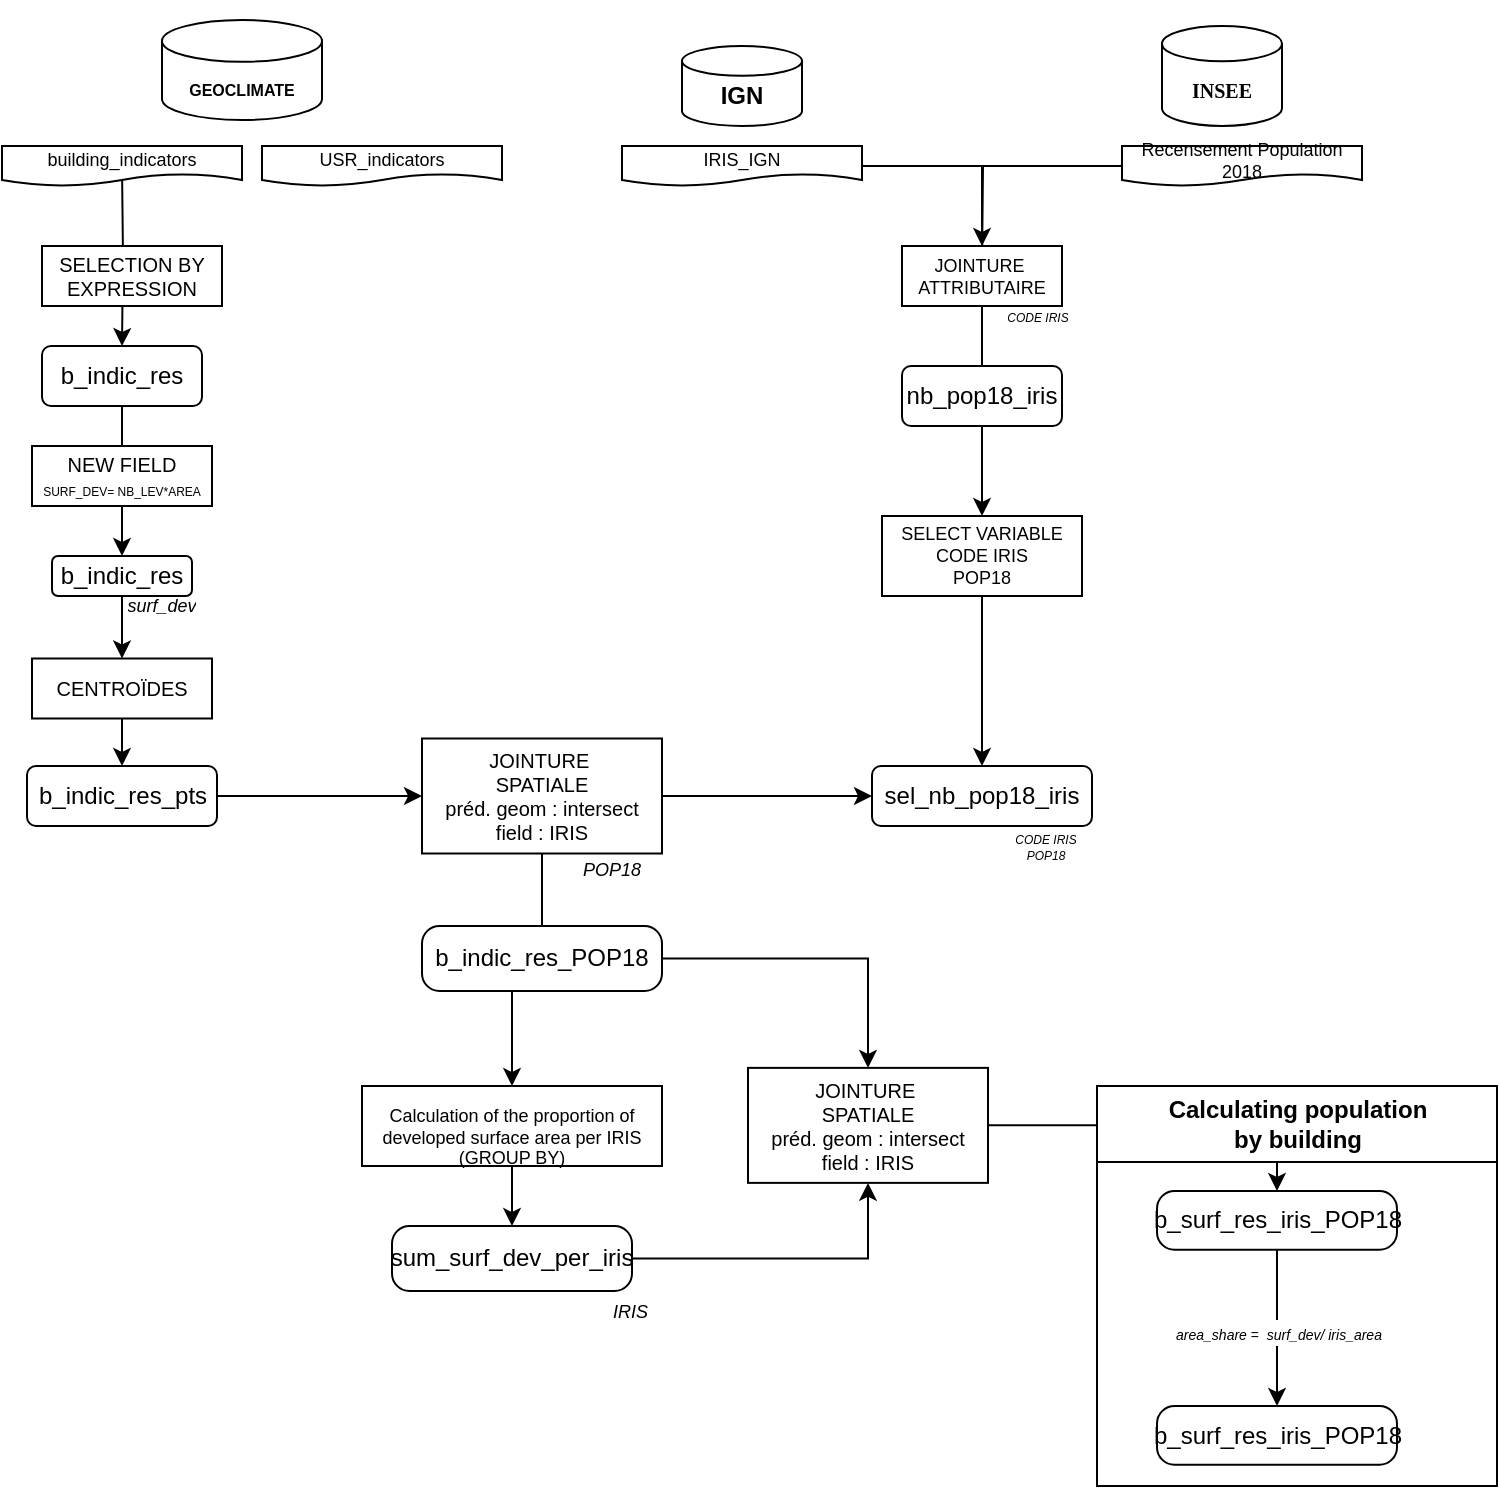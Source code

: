 <mxfile version="22.0.2" type="github">
  <diagram name="Page-1" id="6Q_v11MVusOI8KEGUY-y">
    <mxGraphModel dx="350" dy="218" grid="1" gridSize="10" guides="1" tooltips="1" connect="1" arrows="1" fold="1" page="1" pageScale="1" pageWidth="827" pageHeight="1169" math="0" shadow="0">
      <root>
        <mxCell id="0" />
        <mxCell id="1" parent="0" />
        <mxCell id="G6dlxn9vaW5dpZN2eIB4-5" value="" style="shape=cylinder3;whiteSpace=wrap;html=1;boundedLbl=1;backgroundOutline=1;size=8.828;" parent="1" vertex="1">
          <mxGeometry x="590" y="20" width="60" height="50" as="geometry" />
        </mxCell>
        <mxCell id="Mw2ju2tNek2klTTq5CAW-1" value="&lt;h2 style=&quot;font-size: 10px;&quot;&gt;INSEE&lt;/h2&gt;" style="text;strokeColor=none;align=center;fillColor=none;html=1;verticalAlign=middle;whiteSpace=wrap;rounded=0;fontFamily=Verdana;fontSize=10;fontStyle=1" parent="1" vertex="1">
          <mxGeometry x="590" y="37" width="60" height="30" as="geometry" />
        </mxCell>
        <mxCell id="Mw2ju2tNek2klTTq5CAW-10" value="USR_indicators" style="shape=document;whiteSpace=wrap;html=1;boundedLbl=1;fontSize=9;" parent="1" vertex="1">
          <mxGeometry x="140" y="80" width="120" height="20" as="geometry" />
        </mxCell>
        <mxCell id="Mw2ju2tNek2klTTq5CAW-34" value="" style="edgeStyle=orthogonalEdgeStyle;rounded=0;orthogonalLoop=1;jettySize=auto;html=1;" parent="1" target="Mw2ju2tNek2klTTq5CAW-18" edge="1">
          <mxGeometry relative="1" as="geometry">
            <mxPoint x="70" y="90" as="sourcePoint" />
          </mxGeometry>
        </mxCell>
        <mxCell id="Mw2ju2tNek2klTTq5CAW-12" value="building_indicators" style="shape=document;whiteSpace=wrap;html=1;boundedLbl=1;fontSize=9;" parent="1" vertex="1">
          <mxGeometry x="10" y="80" width="120" height="20" as="geometry" />
        </mxCell>
        <mxCell id="Mw2ju2tNek2klTTq5CAW-15" value="" style="group" parent="1" vertex="1" connectable="0">
          <mxGeometry x="50" y="7" width="120" height="60" as="geometry" />
        </mxCell>
        <object label="" placeholders="1" id="G6dlxn9vaW5dpZN2eIB4-1">
          <mxCell style="shape=cylinder3;whiteSpace=wrap;html=1;boundedLbl=1;backgroundOutline=1;size=10.448;fontFamily=Garamond;" parent="Mw2ju2tNek2klTTq5CAW-15" vertex="1">
            <mxGeometry x="40" y="10" width="80" height="50" as="geometry" />
          </mxCell>
        </object>
        <mxCell id="Mw2ju2tNek2klTTq5CAW-2" value="GEOCLIMATE" style="text;strokeColor=none;align=center;fillColor=none;html=1;verticalAlign=middle;whiteSpace=wrap;rounded=0;fontSize=8;fontStyle=1" parent="Mw2ju2tNek2klTTq5CAW-15" vertex="1">
          <mxGeometry x="50" y="30" width="60" height="30" as="geometry" />
        </mxCell>
        <mxCell id="Mw2ju2tNek2klTTq5CAW-72" value="" style="edgeStyle=orthogonalEdgeStyle;rounded=0;orthogonalLoop=1;jettySize=auto;html=1;" parent="1" source="Mw2ju2tNek2klTTq5CAW-17" target="Mw2ju2tNek2klTTq5CAW-43" edge="1">
          <mxGeometry relative="1" as="geometry" />
        </mxCell>
        <mxCell id="Mw2ju2tNek2klTTq5CAW-17" value="CENTROÏDES" style="rounded=0;whiteSpace=wrap;html=1;fontSize=10;" parent="1" vertex="1">
          <mxGeometry x="25" y="336.25" width="90" height="30" as="geometry" />
        </mxCell>
        <mxCell id="Mw2ju2tNek2klTTq5CAW-50" value="" style="edgeStyle=orthogonalEdgeStyle;rounded=0;orthogonalLoop=1;jettySize=auto;html=1;entryX=0.5;entryY=0;entryDx=0;entryDy=0;" parent="1" source="Mw2ju2tNek2klTTq5CAW-18" target="Mw2ju2tNek2klTTq5CAW-20" edge="1">
          <mxGeometry relative="1" as="geometry">
            <mxPoint x="130" y="270" as="targetPoint" />
          </mxGeometry>
        </mxCell>
        <mxCell id="Mw2ju2tNek2klTTq5CAW-18" value="b_indic_res" style="rounded=1;whiteSpace=wrap;html=1;" parent="1" vertex="1">
          <mxGeometry x="30" y="180" width="80" height="30" as="geometry" />
        </mxCell>
        <mxCell id="Mw2ju2tNek2klTTq5CAW-19" value="&lt;div style=&quot;font-size: 10px;&quot;&gt;NEW FIELD&lt;/div&gt;&lt;div style=&quot;font-size: 10px;&quot;&gt;&lt;font style=&quot;font-size: 6px;&quot;&gt;SURF_DEV= NB_LEV*AREA&lt;/font&gt;&lt;br style=&quot;font-size: 10px;&quot;&gt;&lt;/div&gt;" style="rounded=0;whiteSpace=wrap;html=1;fontSize=10;" parent="1" vertex="1">
          <mxGeometry x="25" y="230" width="90" height="30" as="geometry" />
        </mxCell>
        <mxCell id="Mw2ju2tNek2klTTq5CAW-71" value="" style="edgeStyle=orthogonalEdgeStyle;rounded=0;orthogonalLoop=1;jettySize=auto;html=1;" parent="1" source="Mw2ju2tNek2klTTq5CAW-20" target="Mw2ju2tNek2klTTq5CAW-17" edge="1">
          <mxGeometry relative="1" as="geometry" />
        </mxCell>
        <mxCell id="Mw2ju2tNek2klTTq5CAW-20" value="b_indic_res " style="rounded=1;whiteSpace=wrap;html=1;" parent="1" vertex="1">
          <mxGeometry x="35" y="285" width="70" height="20" as="geometry" />
        </mxCell>
        <mxCell id="G6dlxn9vaW5dpZN2eIB4-4" value="" style="shape=cylinder3;whiteSpace=wrap;html=1;boundedLbl=1;backgroundOutline=1;size=7.448;" parent="1" vertex="1">
          <mxGeometry x="350" y="30" width="60" height="40" as="geometry" />
        </mxCell>
        <mxCell id="Mw2ju2tNek2klTTq5CAW-3" value="IGN" style="text;strokeColor=none;align=center;fillColor=none;html=1;verticalAlign=middle;whiteSpace=wrap;rounded=0;fontStyle=1" parent="1" vertex="1">
          <mxGeometry x="350" y="40" width="60" height="30" as="geometry" />
        </mxCell>
        <mxCell id="Mw2ju2tNek2klTTq5CAW-76" style="edgeStyle=orthogonalEdgeStyle;rounded=0;orthogonalLoop=1;jettySize=auto;html=1;" parent="1" source="Mw2ju2tNek2klTTq5CAW-21" target="Mw2ju2tNek2klTTq5CAW-23" edge="1">
          <mxGeometry relative="1" as="geometry" />
        </mxCell>
        <mxCell id="Mw2ju2tNek2klTTq5CAW-21" value="IRIS_IGN" style="shape=document;whiteSpace=wrap;html=1;boundedLbl=1;fontSize=9;" parent="1" vertex="1">
          <mxGeometry x="320" y="80" width="120" height="20" as="geometry" />
        </mxCell>
        <mxCell id="Mw2ju2tNek2klTTq5CAW-77" style="edgeStyle=orthogonalEdgeStyle;rounded=0;orthogonalLoop=1;jettySize=auto;html=1;" parent="1" source="Mw2ju2tNek2klTTq5CAW-22" edge="1">
          <mxGeometry relative="1" as="geometry">
            <mxPoint x="500" y="140" as="targetPoint" />
          </mxGeometry>
        </mxCell>
        <mxCell id="Mw2ju2tNek2klTTq5CAW-22" value="Recensement Population 2018" style="shape=document;whiteSpace=wrap;html=1;boundedLbl=1;fontSize=9;" parent="1" vertex="1">
          <mxGeometry x="570" y="80" width="120" height="20" as="geometry" />
        </mxCell>
        <mxCell id="Mw2ju2tNek2klTTq5CAW-105" value="" style="edgeStyle=orthogonalEdgeStyle;rounded=0;orthogonalLoop=1;jettySize=auto;html=1;" parent="1" source="Mw2ju2tNek2klTTq5CAW-23" target="Mw2ju2tNek2klTTq5CAW-104" edge="1">
          <mxGeometry relative="1" as="geometry" />
        </mxCell>
        <mxCell id="Mw2ju2tNek2klTTq5CAW-23" value="&lt;div&gt;JOINTURE&amp;nbsp;&lt;/div&gt;&lt;div&gt;ATTRIBUTAIRE&lt;/div&gt;" style="rounded=0;whiteSpace=wrap;html=1;fontSize=9;" parent="1" vertex="1">
          <mxGeometry x="460" y="130" width="80" height="30" as="geometry" />
        </mxCell>
        <mxCell id="Mw2ju2tNek2klTTq5CAW-25" value="nb_pop18_iris" style="rounded=1;whiteSpace=wrap;html=1;" parent="1" vertex="1">
          <mxGeometry x="460" y="190" width="80" height="30" as="geometry" />
        </mxCell>
        <mxCell id="Mw2ju2tNek2klTTq5CAW-37" value="SELECTION BY EXPRESSION" style="rounded=0;whiteSpace=wrap;html=1;fontSize=10;" parent="1" vertex="1">
          <mxGeometry x="30" y="130" width="90" height="30" as="geometry" />
        </mxCell>
        <mxCell id="Mw2ju2tNek2klTTq5CAW-107" value="" style="edgeStyle=orthogonalEdgeStyle;rounded=0;orthogonalLoop=1;jettySize=auto;html=1;" parent="1" source="Mw2ju2tNek2klTTq5CAW-43" target="Mw2ju2tNek2klTTq5CAW-60" edge="1">
          <mxGeometry relative="1" as="geometry" />
        </mxCell>
        <mxCell id="Mw2ju2tNek2klTTq5CAW-43" value="b_indic_res_pts" style="rounded=1;whiteSpace=wrap;html=1;" parent="1" vertex="1">
          <mxGeometry x="22.5" y="390" width="95" height="30" as="geometry" />
        </mxCell>
        <mxCell id="Mw2ju2tNek2klTTq5CAW-109" value="" style="edgeStyle=orthogonalEdgeStyle;rounded=0;orthogonalLoop=1;jettySize=auto;html=1;" parent="1" source="Mw2ju2tNek2klTTq5CAW-60" target="Mw2ju2tNek2klTTq5CAW-80" edge="1">
          <mxGeometry relative="1" as="geometry" />
        </mxCell>
        <mxCell id="Mw2ju2tNek2klTTq5CAW-60" value="&lt;div style=&quot;font-size: 10px;&quot;&gt;JOINTURE&amp;nbsp;&lt;/div&gt;&lt;div style=&quot;font-size: 10px;&quot;&gt;SPATIALE&lt;/div&gt;&lt;div style=&quot;font-size: 10px;&quot;&gt;préd. geom : intersect&lt;/div&gt;&lt;div style=&quot;font-size: 10px;&quot;&gt;field : IRIS&lt;br&gt;&lt;/div&gt;" style="whiteSpace=wrap;html=1;rounded=1;arcSize=0;fontSize=10;" parent="1" vertex="1">
          <mxGeometry x="220" y="376.25" width="120" height="57.5" as="geometry" />
        </mxCell>
        <UserObject label="&lt;div style=&quot;font-size: 6px;&quot;&gt;CODE IRIS&lt;/div&gt;" placeholders="1" name="Variable" id="Mw2ju2tNek2klTTq5CAW-63">
          <mxCell style="text;html=1;strokeColor=none;fillColor=none;align=center;verticalAlign=middle;whiteSpace=wrap;overflow=hidden;fontStyle=2;fontSize=6;" parent="1" vertex="1">
            <mxGeometry x="503" y="156" width="50" height="20" as="geometry" />
          </mxCell>
        </UserObject>
        <UserObject label="surf_dev" placeholders="1" name="Variable" id="Mw2ju2tNek2klTTq5CAW-64">
          <mxCell style="text;html=1;strokeColor=none;fillColor=none;align=center;verticalAlign=middle;whiteSpace=wrap;overflow=hidden;fontStyle=2;fontSize=9;" parent="1" vertex="1">
            <mxGeometry x="65" y="300" width="50" height="20" as="geometry" />
          </mxCell>
        </UserObject>
        <mxCell id="Mw2ju2tNek2klTTq5CAW-110" value="" style="edgeStyle=orthogonalEdgeStyle;rounded=0;orthogonalLoop=1;jettySize=auto;html=1;" parent="1" source="Mw2ju2tNek2klTTq5CAW-69" target="Mw2ju2tNek2klTTq5CAW-89" edge="1">
          <mxGeometry relative="1" as="geometry" />
        </mxCell>
        <mxCell id="Mw2ju2tNek2klTTq5CAW-69" value="b_indic_res_POP18" style="whiteSpace=wrap;html=1;fontSize=12;rounded=1;arcSize=27;" parent="1" vertex="1">
          <mxGeometry x="220" y="470" width="120" height="32.5" as="geometry" />
        </mxCell>
        <UserObject label="&lt;div&gt;POP18&lt;br&gt;&lt;/div&gt;" placeholders="1" name="Variable" id="Mw2ju2tNek2klTTq5CAW-75">
          <mxCell style="text;html=1;strokeColor=none;fillColor=none;align=center;verticalAlign=middle;whiteSpace=wrap;overflow=hidden;fontStyle=2;fontSize=9;" parent="1" vertex="1">
            <mxGeometry x="290" y="433.75" width="50" height="16.25" as="geometry" />
          </mxCell>
        </UserObject>
        <mxCell id="Mw2ju2tNek2klTTq5CAW-111" value="" style="edgeStyle=orthogonalEdgeStyle;rounded=0;orthogonalLoop=1;jettySize=auto;html=1;" parent="1" source="Mw2ju2tNek2klTTq5CAW-80" target="Mw2ju2tNek2klTTq5CAW-87" edge="1">
          <mxGeometry relative="1" as="geometry" />
        </mxCell>
        <mxCell id="Mw2ju2tNek2klTTq5CAW-80" value="&lt;div&gt;&lt;br&gt;&lt;/div&gt;&lt;div&gt;Calculation of the proportion of developed surface area per IRIS&lt;/div&gt;&lt;div&gt;(GROUP BY)&lt;/div&gt;" style="rounded=0;whiteSpace=wrap;html=1;fontSize=9;" parent="1" vertex="1">
          <mxGeometry x="190" y="550" width="150" height="40" as="geometry" />
        </mxCell>
        <UserObject label="&lt;div&gt;&amp;nbsp;IRIS&lt;/div&gt;" placeholders="1" name="Variable" id="Mw2ju2tNek2klTTq5CAW-81">
          <mxCell style="text;html=1;strokeColor=none;fillColor=none;align=center;verticalAlign=middle;whiteSpace=wrap;overflow=hidden;fontStyle=2;fontSize=9;" parent="1" vertex="1">
            <mxGeometry x="306" y="652.5" width="34" height="20" as="geometry" />
          </mxCell>
        </UserObject>
        <mxCell id="Mw2ju2tNek2klTTq5CAW-112" value="" style="edgeStyle=orthogonalEdgeStyle;rounded=0;orthogonalLoop=1;jettySize=auto;html=1;" parent="1" source="Mw2ju2tNek2klTTq5CAW-87" target="Mw2ju2tNek2klTTq5CAW-89" edge="1">
          <mxGeometry relative="1" as="geometry" />
        </mxCell>
        <mxCell id="Mw2ju2tNek2klTTq5CAW-87" value="sum_surf_dev_per_iris" style="whiteSpace=wrap;html=1;fontSize=12;rounded=1;arcSize=27;" parent="1" vertex="1">
          <mxGeometry x="205" y="620" width="120" height="32.5" as="geometry" />
        </mxCell>
        <mxCell id="Mw2ju2tNek2klTTq5CAW-114" value="" style="edgeStyle=orthogonalEdgeStyle;rounded=0;orthogonalLoop=1;jettySize=auto;html=1;" parent="1" source="Mw2ju2tNek2klTTq5CAW-89" target="Mw2ju2tNek2klTTq5CAW-113" edge="1">
          <mxGeometry relative="1" as="geometry" />
        </mxCell>
        <mxCell id="Mw2ju2tNek2klTTq5CAW-89" value="&lt;div style=&quot;font-size: 10px;&quot;&gt;JOINTURE&amp;nbsp;&lt;/div&gt;&lt;div style=&quot;font-size: 10px;&quot;&gt;SPATIALE&lt;/div&gt;&lt;div style=&quot;font-size: 10px;&quot;&gt;préd. geom : intersect&lt;/div&gt;&lt;div style=&quot;font-size: 10px;&quot;&gt;field : IRIS&lt;br&gt;&lt;/div&gt;" style="whiteSpace=wrap;html=1;rounded=1;arcSize=0;fontSize=10;" parent="1" vertex="1">
          <mxGeometry x="383" y="540.94" width="120" height="57.5" as="geometry" />
        </mxCell>
        <mxCell id="Mw2ju2tNek2klTTq5CAW-106" value="" style="edgeStyle=orthogonalEdgeStyle;rounded=0;orthogonalLoop=1;jettySize=auto;html=1;" parent="1" source="Mw2ju2tNek2klTTq5CAW-104" target="Mw2ju2tNek2klTTq5CAW-29" edge="1">
          <mxGeometry relative="1" as="geometry" />
        </mxCell>
        <mxCell id="Mw2ju2tNek2klTTq5CAW-104" value="&lt;div style=&quot;font-size: 9px;&quot;&gt;SELECT VARIABLE&lt;/div&gt;&lt;div style=&quot;font-size: 9px;&quot;&gt;CODE IRIS&lt;/div&gt;&lt;div style=&quot;font-size: 9px;&quot;&gt;POP18&lt;br style=&quot;font-size: 9px;&quot;&gt;&lt;/div&gt;" style="rounded=0;whiteSpace=wrap;html=1;fontSize=9;" parent="1" vertex="1">
          <mxGeometry x="450" y="265" width="100" height="40" as="geometry" />
        </mxCell>
        <mxCell id="Mw2ju2tNek2klTTq5CAW-95" value="" style="group" parent="1" vertex="1" connectable="0">
          <mxGeometry x="442.5" y="370" width="115" height="50" as="geometry" />
        </mxCell>
        <mxCell id="Mw2ju2tNek2klTTq5CAW-29" value="sel_nb_pop18_iris" style="rounded=1;whiteSpace=wrap;html=1;" parent="Mw2ju2tNek2klTTq5CAW-95" vertex="1">
          <mxGeometry x="2.5" y="20" width="110" height="30" as="geometry" />
        </mxCell>
        <UserObject label="&lt;div style=&quot;font-size: 6px;&quot;&gt;CODE IRIS&lt;/div&gt;&lt;div style=&quot;font-size: 6px;&quot;&gt;POP18&lt;br style=&quot;font-size: 6px;&quot;&gt;&lt;/div&gt;" placeholders="1" name="Variable" id="Mw2ju2tNek2klTTq5CAW-62">
          <mxCell style="text;html=1;strokeColor=none;fillColor=none;align=center;verticalAlign=middle;whiteSpace=wrap;overflow=hidden;fontStyle=2;fontSize=6;rotation=0;" parent="1" vertex="1">
            <mxGeometry x="507.5" y="421.25" width="47.5" height="20" as="geometry" />
          </mxCell>
        </UserObject>
        <mxCell id="5yWjLuwTh8A11MtRIoPg-8" value="&lt;div&gt;Calculating population&lt;/div&gt;&lt;div&gt;by building&lt;/div&gt;" style="swimlane;whiteSpace=wrap;html=1;startSize=38;" vertex="1" parent="1">
          <mxGeometry x="557.5" y="550" width="200" height="200" as="geometry">
            <mxRectangle x="557.5" y="550" width="160" height="40" as="alternateBounds" />
          </mxGeometry>
        </mxCell>
        <mxCell id="Mw2ju2tNek2klTTq5CAW-113" value="b_surf_res_iris_POP18" style="whiteSpace=wrap;html=1;rounded=1;arcSize=30;fontSize=12;" parent="5yWjLuwTh8A11MtRIoPg-8" vertex="1">
          <mxGeometry x="30" y="52.5" width="120" height="29.38" as="geometry" />
        </mxCell>
        <mxCell id="5yWjLuwTh8A11MtRIoPg-4" value="b_surf_res_iris_POP18" style="whiteSpace=wrap;html=1;rounded=1;arcSize=30;fontSize=12;" vertex="1" parent="5yWjLuwTh8A11MtRIoPg-8">
          <mxGeometry x="30" y="160" width="120" height="29.38" as="geometry" />
        </mxCell>
        <mxCell id="5yWjLuwTh8A11MtRIoPg-19" value="" style="endArrow=classic;html=1;rounded=0;exitX=0.5;exitY=1;exitDx=0;exitDy=0;entryX=0.5;entryY=0;entryDx=0;entryDy=0;" edge="1" parent="5yWjLuwTh8A11MtRIoPg-8" source="Mw2ju2tNek2klTTq5CAW-113" target="5yWjLuwTh8A11MtRIoPg-4">
          <mxGeometry relative="1" as="geometry">
            <mxPoint x="-27.5" y="80" as="sourcePoint" />
            <mxPoint x="72.5" y="80" as="targetPoint" />
          </mxGeometry>
        </mxCell>
        <mxCell id="5yWjLuwTh8A11MtRIoPg-20" value="&lt;font style=&quot;font-size: 7px;&quot; face=&quot;Helvetica&quot;&gt;&lt;i&gt;area_share&lt;/i&gt; =&amp;nbsp; &lt;/font&gt;&lt;font size=&quot;1&quot; face=&quot;Helvetica&quot;&gt;&lt;i style=&quot;font-size: 7px;&quot;&gt;surf_dev/ iris_area&lt;/i&gt;&lt;/font&gt;" style="edgeLabel;resizable=0;html=1;align=center;verticalAlign=middle;" connectable="0" vertex="1" parent="5yWjLuwTh8A11MtRIoPg-19">
          <mxGeometry relative="1" as="geometry">
            <mxPoint y="2" as="offset" />
          </mxGeometry>
        </mxCell>
        <mxCell id="5yWjLuwTh8A11MtRIoPg-14" value="" style="endArrow=classic;html=1;rounded=0;exitX=1;exitY=0.5;exitDx=0;exitDy=0;entryX=0;entryY=0.5;entryDx=0;entryDy=0;" edge="1" parent="1" source="Mw2ju2tNek2klTTq5CAW-60" target="Mw2ju2tNek2klTTq5CAW-29">
          <mxGeometry relative="1" as="geometry">
            <mxPoint x="330" y="400" as="sourcePoint" />
            <mxPoint x="430" y="400" as="targetPoint" />
          </mxGeometry>
        </mxCell>
      </root>
    </mxGraphModel>
  </diagram>
</mxfile>
